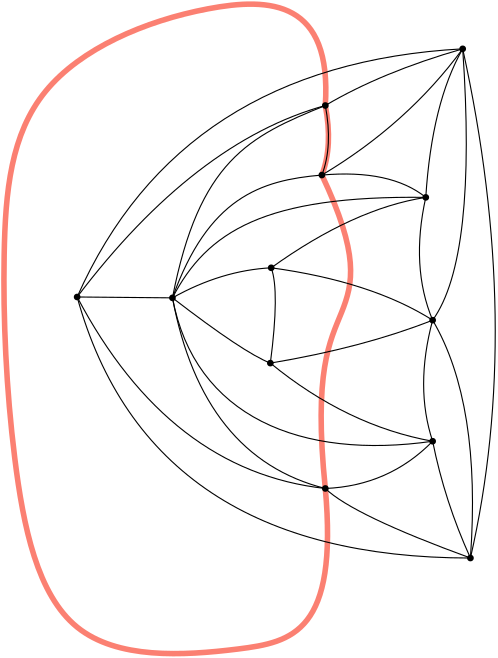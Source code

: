 <?xml version="1.0"?>
<!DOCTYPE ipe SYSTEM "ipe.dtd">
<ipe version="70206" creator="Ipe 7.2.7">
<info created="D:20180523110144" modified="D:20180523110144"/>
<ipestyle name="basic">
<symbol name="arrow/arc(spx)">
<path stroke="sym-stroke" fill="sym-stroke" pen="sym-pen">
0 0 m
-1 0.333 l
-1 -0.333 l
h
</path>
</symbol>
<symbol name="arrow/farc(spx)">
<path stroke="sym-stroke" fill="white" pen="sym-pen">
0 0 m
-1 0.333 l
-1 -0.333 l
h
</path>
</symbol>
<symbol name="arrow/ptarc(spx)">
<path stroke="sym-stroke" fill="sym-stroke" pen="sym-pen">
0 0 m
-1 0.333 l
-0.8 0 l
-1 -0.333 l
h
</path>
</symbol>
<symbol name="arrow/fptarc(spx)">
<path stroke="sym-stroke" fill="white" pen="sym-pen">
0 0 m
-1 0.333 l
-0.8 0 l
-1 -0.333 l
h
</path>
</symbol>
<symbol name="mark/circle(sx)" transformations="translations">
<path fill="sym-stroke">
0.6 0 0 0.6 0 0 e
0.4 0 0 0.4 0 0 e
</path>
</symbol>
<symbol name="mark/disk(sx)" transformations="translations">
<path fill="sym-stroke">
0.6 0 0 0.6 0 0 e
</path>
</symbol>
<symbol name="mark/fdisk(sfx)" transformations="translations">
<group>
<path fill="sym-fill">
0.5 0 0 0.5 0 0 e
</path>
<path fill="sym-stroke" fillrule="eofill">
0.6 0 0 0.6 0 0 e
0.4 0 0 0.4 0 0 e
</path>
</group>
</symbol>
<symbol name="mark/box(sx)" transformations="translations">
<path fill="sym-stroke" fillrule="eofill">
-0.6 -0.6 m
0.6 -0.6 l
0.6 0.6 l
-0.6 0.6 l
h
-0.4 -0.4 m
0.4 -0.4 l
0.4 0.4 l
-0.4 0.4 l
h
</path>
</symbol>
<symbol name="mark/square(sx)" transformations="translations">
<path fill="sym-stroke">
-0.6 -0.6 m
0.6 -0.6 l
0.6 0.6 l
-0.6 0.6 l
h
</path>
</symbol>
<symbol name="mark/fsquare(sfx)" transformations="translations">
<group>
<path fill="sym-fill">
-0.5 -0.5 m
0.5 -0.5 l
0.5 0.5 l
-0.5 0.5 l
h
</path>
<path fill="sym-stroke" fillrule="eofill">
-0.6 -0.6 m
0.6 -0.6 l
0.6 0.6 l
-0.6 0.6 l
h
-0.4 -0.4 m
0.4 -0.4 l
0.4 0.4 l
-0.4 0.4 l
h
</path>
</group>
</symbol>
<symbol name="mark/cross(sx)" transformations="translations">
<group>
<path fill="sym-stroke">
-0.43 -0.57 m
0.57 0.43 l
0.43 0.57 l
-0.57 -0.43 l
h
</path>
<path fill="sym-stroke">
-0.43 0.57 m
0.57 -0.43 l
0.43 -0.57 l
-0.57 0.43 l
h
</path>
</group>
</symbol>
<symbol name="arrow/fnormal(spx)">
<path stroke="sym-stroke" fill="white" pen="sym-pen">
0 0 m
-1 0.333 l
-1 -0.333 l
h
</path>
</symbol>
<symbol name="arrow/pointed(spx)">
<path stroke="sym-stroke" fill="sym-stroke" pen="sym-pen">
0 0 m
-1 0.333 l
-0.8 0 l
-1 -0.333 l
h
</path>
</symbol>
<symbol name="arrow/fpointed(spx)">
<path stroke="sym-stroke" fill="white" pen="sym-pen">
0 0 m
-1 0.333 l
-0.8 0 l
-1 -0.333 l
h
</path>
</symbol>
<symbol name="arrow/linear(spx)">
<path stroke="sym-stroke" pen="sym-pen">
-1 0.333 m
0 0 l
-1 -0.333 l
</path>
</symbol>
<symbol name="arrow/fdouble(spx)">
<path stroke="sym-stroke" fill="white" pen="sym-pen">
0 0 m
-1 0.333 l
-1 -0.333 l
h
-1 0 m
-2 0.333 l
-2 -0.333 l
h
</path>
</symbol>
<symbol name="arrow/double(spx)">
<path stroke="sym-stroke" fill="sym-stroke" pen="sym-pen">
0 0 m
-1 0.333 l
-1 -0.333 l
h
-1 0 m
-2 0.333 l
-2 -0.333 l
h
</path>
</symbol>
<pen name="heavier" value="0.8"/>
<pen name="fat" value="1.2"/>
<pen name="ultrafat" value="2"/>
<symbolsize name="large" value="5"/>
<symbolsize name="small" value="2"/>
<symbolsize name="tiny" value="1.1"/>
<arrowsize name="large" value="10"/>
<arrowsize name="small" value="5"/>
<arrowsize name="tiny" value="3"/>
<color name="red" value="1 0 0"/>
<color name="green" value="0 1 0"/>
<color name="blue" value="0 0 1"/>
<color name="yellow" value="1 1 0"/>
<color name="orange" value="1 0.647 0"/>
<color name="gold" value="1 0.843 0"/>
<color name="purple" value="0.627 0.125 0.941"/>
<color name="gray" value="0.745"/>
<color name="brown" value="0.647 0.165 0.165"/>
<color name="navy" value="0 0 0.502"/>
<color name="pink" value="1 0.753 0.796"/>
<color name="seagreen" value="0.18 0.545 0.341"/>
<color name="turquoise" value="0.251 0.878 0.816"/>
<color name="violet" value="0.933 0.51 0.933"/>
<color name="darkblue" value="0 0 0.545"/>
<color name="darkcyan" value="0 0.545 0.545"/>
<color name="darkgray" value="0.663"/>
<color name="darkgreen" value="0 0.392 0"/>
<color name="darkmagenta" value="0.545 0 0.545"/>
<color name="darkorange" value="1 0.549 0"/>
<color name="darkred" value="0.545 0 0"/>
<color name="lightblue" value="0.678 0.847 0.902"/>
<color name="lightcyan" value="0.878 1 1"/>
<color name="lightgray" value="0.827"/>
<color name="lightgreen" value="0.565 0.933 0.565"/>
<color name="lightyellow" value="1 1 0.878"/>
<dashstyle name="dashed" value="[4] 0"/>
<dashstyle name="dotted" value="[1 3] 0"/>
<dashstyle name="dash dotted" value="[4 2 1 2] 0"/>
<dashstyle name="dash dot dotted" value="[4 2 1 2 1 2] 0"/>
<textsize name="large" value="\large"/>
<textsize name="Large" value="\Large"/>
<textsize name="LARGE" value="\LARGE"/>
<textsize name="huge" value="\huge"/>
<textsize name="Huge" value="\Huge"/>
<textsize name="small" value="\small"/>
<textsize name="footnote" value="\footnotesize"/>
<textsize name="tiny" value="\tiny"/>
<textstyle name="center" begin="\begin{center}" end="\end{center}"/>
<textstyle name="itemize" begin="\begin{itemize}" end="\end{itemize}"/>
<textstyle name="item" begin="\begin{itemize}\item{}" end="\end{itemize}"/>
<gridsize name="4 pts" value="4"/>
<gridsize name="8 pts (~3 mm)" value="8"/>
<gridsize name="16 pts (~6 mm)" value="16"/>
<gridsize name="32 pts (~12 mm)" value="32"/>
<gridsize name="10 pts (~3.5 mm)" value="10"/>
<gridsize name="20 pts (~7 mm)" value="20"/>
<gridsize name="14 pts (~5 mm)" value="14"/>
<gridsize name="28 pts (~10 mm)" value="28"/>
<gridsize name="56 pts (~20 mm)" value="56"/>
<anglesize name="90 deg" value="90"/>
<anglesize name="60 deg" value="60"/>
<anglesize name="45 deg" value="45"/>
<anglesize name="30 deg" value="30"/>
<anglesize name="22.5 deg" value="22.5"/>
<opacity name="10%" value="0.1"/>
<opacity name="30%" value="0.3"/>
<opacity name="50%" value="0.5"/>
<opacity name="75%" value="0.75"/>
<tiling name="falling" angle="-60" step="4" width="1"/>
<tiling name="rising" angle="30" step="4" width="1"/>
</ipestyle>
<ipestyle name="brew">
<color name="aliceblue" value="0.941 0.973 1"/>
<color name="brew1" value="0.552 0.827 0.78"/>
<color name="brew2" value="1 1 0.701"/>
<color name="brew3" value="0.745 0.729 0.854"/>
<color name="brew4" value="0.984 0.501 0.447"/>
<color name="brew5" value="0.501 0.694 0.827"/>
<color name="brew6" value="0.992 0.705 0.384"/>
<color name="brew7" value="0.701 0.87 0.411"/>
<color name="brew8" value="0.988 0.803 0.898"/>
</ipestyle>
<ipestyle>
<opacity name="10%" value="0.1"/>
<opacity name="30%" value="0.3"/>
<opacity name="50%" value="0.5"/>
<opacity name="20%" value="0.2"/>
<opacity name="40%" value="0.4"/>
<opacity name="60%" value="0.6"/>
<opacity name="70%" value="0.7"/>
<opacity name="80%" value="0.8"/>
<opacity name="90%" value="0.9"/>
</ipestyle>
<page>
<layer name="alpha"/>
<layer name="flipset-1"/>
<layer name="flipset-1b"/>
<layer name="flipset-1bc"/>
<layer name="separated-1"/>
<layer name="contraction-1"/>
<layer name="contraction-1b"/>
<layer name="beta"/>
<view layers="alpha flipset-1 separated-1 contraction-1" active="alpha"/>
<view layers="alpha flipset-1b separated-1 contraction-1" active="flipset-1b"/>
<view layers="alpha flipset-1b contraction-1" active="separated-1"/>
<view layers="alpha flipset-1b contraction-1b" active="contraction-1b"/>
<view layers="alpha flipset-1b contraction-1b beta" active="beta"/>
<group layer="alpha">
<group>
<path stroke="brew4" pen="ultrafat">
275.803 698.159 m
278.276 735.872
234.072 738.654
164.519 708.669
158.646 646.536
162.046 570.801
177.193 497.54
247.982 501.249
280.44 508.668
275.803 560.291 c
</path>
<path stroke="brew4" pen="ultrafat">
275.803 560.291 m
271.475 602.641
283.531 623.97
288.168 644.372
274.566 673.12 c
</path>
<path matrix="1 0 0 1 0.00040357 0.00041681" stroke="brew4" pen="ultrafat">
275.803 698.159 m
278.585 683.631
274.566 673.12 c
</path>
</group>
</group>
<path layer="separated-1" stroke="black">
220.779 628.916 m
246.436 609.132
256.019 605.423 c
</path>
<path layer="flipset-1" stroke="black">
256.019 605.423 m
259.419 631.389
256.328 639.735 c
</path>
<path layer="separated-1" stroke="black">
256.328 639.735 m
238.399 638.808
220.779 628.916 c
</path>
<path stroke="black">
256.328 639.735 m
286.004 661.065
311.97 665.083 c
</path>
<path layer="contraction-1" stroke="black">
311.97 665.083 m
253.839 665.859
233.152 652.781
220.779 628.916 c
</path>
<path stroke="black">
220.779 628.916 m
228.817 585.948
267.148 570.492
314.443 577.293 c
</path>
<path layer="separated-1" stroke="black">
314.443 577.293 m
283.531 582.857
256.019 605.423 c
</path>
<use layer="alpha" name="mark/disk(sx)" pos="275.803 560.291" size="small" stroke="black"/>
<path layer="contraction-1" stroke="black">
220.779 628.916 m
231.599 571.42
275.803 560.291 c
</path>
<path layer="alpha" stroke="black">
275.803 560.291 m
298.678 561.219
314.443 577.293 c
</path>
<path layer="flipset-1" stroke="black">
275.803 698.159 m
278.585 683.631
274.566 673.12 c
</path>
<path layer="separated-1" stroke="black">
220.779 628.916 m
233.627 664.908
252.31 671.266
274.566 673.12 c
</path>
<path stroke="black">
220.779 628.916 m
230.362 678.375
248.291 687.031
275.803 698.159 c
</path>
<path stroke="black">
256.328 639.735 m
292.495 634.789
314.443 620.879 c
</path>
<path stroke="black">
314.443 620.879 m
289.404 610.987
256.019 605.423 c
</path>
<path layer="alpha" stroke="black">
314.443 577.293 m
307.951 596.768
314.443 620.879 c
</path>
<path stroke="black">
314.443 620.879 m
306.406 640.044
311.97 665.083 c
</path>
<path layer="separated-1" stroke="black">
274.566 673.12 m
299.296 675.284
311.97 665.083 c
</path>
<use layer="alpha" name="mark/disk(sx)" pos="325.262 718.561" size="small" stroke="black"/>
<use name="mark/disk(sx)" pos="328.044 535.253" size="small" stroke="black"/>
<use name="mark/disk(sx)" pos="186.467 629.225" size="small" stroke="black"/>
<path layer="contraction-1" stroke="black">
186.467 629.225 m
220.779 628.916 l
</path>
<path layer="separated-1" stroke="black">
186.467 629.225 m
228.817 685.176
275.803 698.159 c
</path>
<path layer="alpha" stroke="black">
186.467 629.225 m
223.561 712.997
325.262 718.561 c
</path>
<path stroke="black">
186.467 629.225 m
219.543 566.474
275.803 560.291 c
</path>
<path stroke="black">
186.467 629.225 m
212.433 535.253
328.044 535.253 c
</path>
<path stroke="black">
328.044 535.253 m
285.695 550.709
275.803 560.291 c
</path>
<path layer="separated-1" stroke="black">
325.262 718.561 m
296.205 710.215
275.803 698.159 c
</path>
<path layer="alpha" stroke="black">
325.262 718.561 m
314.134 699.087
311.97 665.083 c
</path>
<path stroke="black">
325.262 718.561 m
330.517 643.136
314.443 620.879 c
</path>
<path stroke="black">
314.443 620.879 m
332.063 590.894
328.044 535.253 c
</path>
<path stroke="black">
328.044 535.253 m
318.771 555.655
314.443 577.293 c
</path>
<path stroke="black">
328.044 535.253 m
347.21 618.715
325.262 718.561 c
</path>
<use layer="contraction-1" name="mark/disk(sx)" pos="220.779 628.916" size="small" stroke="black"/>
<use layer="separated-1" name="mark/disk(sx)" pos="256.328 639.735" size="small" stroke="black"/>
<use name="mark/disk(sx)" pos="256.019 605.423" size="small" stroke="black"/>
<use name="mark/disk(sx)" pos="274.566 673.12" size="small" stroke="black"/>
<use name="mark/disk(sx)" pos="275.803 698.159" size="small" stroke="black"/>
<use layer="alpha" name="mark/disk(sx)" pos="314.443 577.293" size="small" stroke="black"/>
<use name="mark/disk(sx)" pos="314.443 620.879" size="small" stroke="black"/>
<use name="mark/disk(sx)" pos="311.97 665.083" size="small" stroke="black"/>
<path layer="flipset-1b" stroke="brew1">
220.779 628.916 m
235.292 678.699
277.617 689.637
292.836 683.455
325.262 718.561 c
</path>
<path stroke="brew1">
220.779 628.916 m
257.881 619.015
291.409 620.442
314.443 620.879 c
</path>
<path layer="separated-1" stroke="black">
274.566 673.12 m
305.438 691.54
325.262 718.561 c
</path>
<path layer="contraction-1b" stroke="brew1">
186.467 629.225 m
235.292 678.699
277.617 689.637
292.836 683.455
325.262 718.561 c
</path>
<path stroke="black">
311.97 665.083 m
253.839 665.859
233.152 652.781
186.467 629.225 c
</path>
<path stroke="brew1">
186.467 629.225 m
257.881 619.015
291.409 620.442
314.443 620.879 c
</path>
<path stroke="black">
186.467 629.225 m
228.817 585.948
267.148 570.492
314.443 577.293 c
</path>
<path stroke="black">
186.467 629.225 m
231.599 571.42
275.803 560.291 c
</path>
</page>
</ipe>
